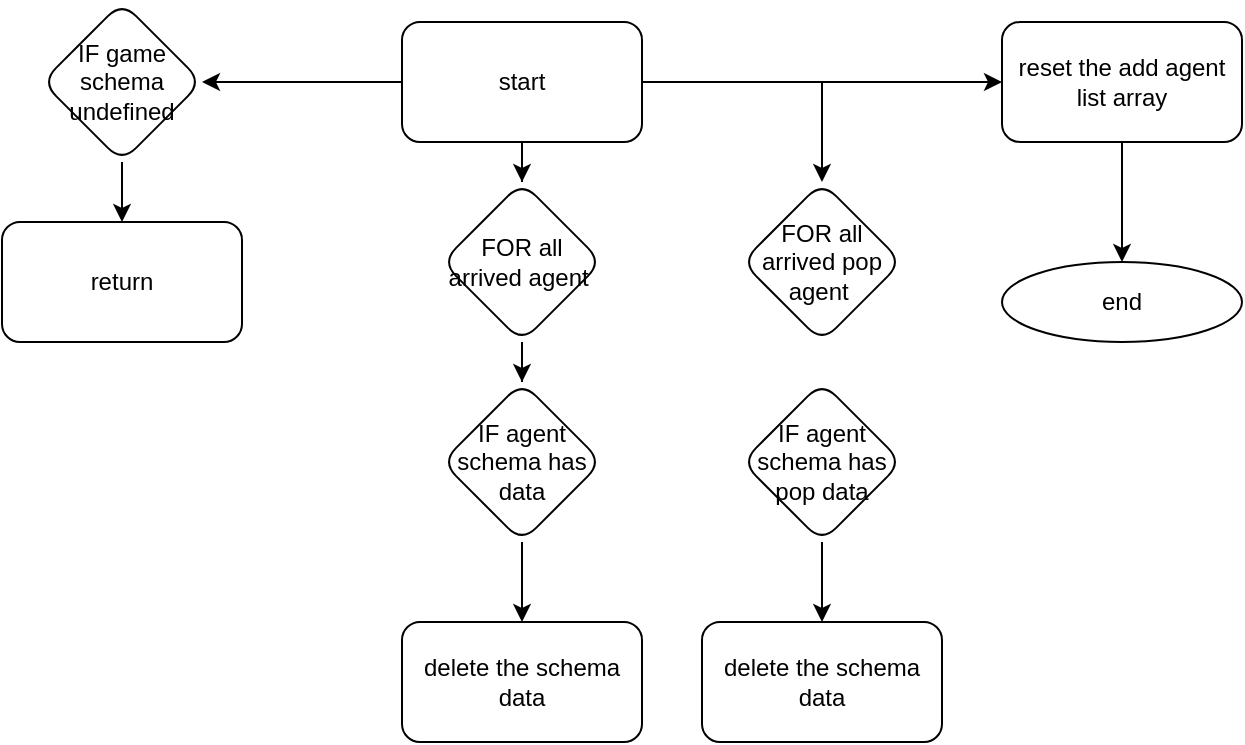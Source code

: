 <mxfile version="17.4.6" type="github">
  <diagram id="mQ4pANM2Xcrk_n10jxO5" name="Page-1">
    <mxGraphModel dx="1038" dy="579" grid="1" gridSize="10" guides="1" tooltips="1" connect="1" arrows="1" fold="1" page="1" pageScale="1" pageWidth="850" pageHeight="1100" math="0" shadow="0">
      <root>
        <mxCell id="0" />
        <mxCell id="1" parent="0" />
        <mxCell id="B1KMPoHkWrvq6i-juj9b-3" value="" style="edgeStyle=orthogonalEdgeStyle;rounded=0;orthogonalLoop=1;jettySize=auto;html=1;" edge="1" parent="1" source="B1KMPoHkWrvq6i-juj9b-1" target="B1KMPoHkWrvq6i-juj9b-2">
          <mxGeometry relative="1" as="geometry" />
        </mxCell>
        <mxCell id="B1KMPoHkWrvq6i-juj9b-7" value="" style="edgeStyle=orthogonalEdgeStyle;rounded=0;orthogonalLoop=1;jettySize=auto;html=1;" edge="1" parent="1" source="B1KMPoHkWrvq6i-juj9b-1" target="B1KMPoHkWrvq6i-juj9b-6">
          <mxGeometry relative="1" as="geometry" />
        </mxCell>
        <mxCell id="B1KMPoHkWrvq6i-juj9b-16" style="edgeStyle=orthogonalEdgeStyle;rounded=0;orthogonalLoop=1;jettySize=auto;html=1;" edge="1" parent="1" source="B1KMPoHkWrvq6i-juj9b-1" target="B1KMPoHkWrvq6i-juj9b-12">
          <mxGeometry relative="1" as="geometry" />
        </mxCell>
        <mxCell id="B1KMPoHkWrvq6i-juj9b-18" value="" style="edgeStyle=orthogonalEdgeStyle;rounded=0;orthogonalLoop=1;jettySize=auto;html=1;" edge="1" parent="1" source="B1KMPoHkWrvq6i-juj9b-1" target="B1KMPoHkWrvq6i-juj9b-17">
          <mxGeometry relative="1" as="geometry" />
        </mxCell>
        <mxCell id="B1KMPoHkWrvq6i-juj9b-1" value="start" style="rounded=1;whiteSpace=wrap;html=1;" vertex="1" parent="1">
          <mxGeometry x="320" y="30" width="120" height="60" as="geometry" />
        </mxCell>
        <mxCell id="B1KMPoHkWrvq6i-juj9b-5" value="" style="edgeStyle=orthogonalEdgeStyle;rounded=0;orthogonalLoop=1;jettySize=auto;html=1;" edge="1" parent="1" source="B1KMPoHkWrvq6i-juj9b-2" target="B1KMPoHkWrvq6i-juj9b-4">
          <mxGeometry relative="1" as="geometry" />
        </mxCell>
        <mxCell id="B1KMPoHkWrvq6i-juj9b-2" value="IF game schema undefined" style="rhombus;whiteSpace=wrap;html=1;rounded=1;" vertex="1" parent="1">
          <mxGeometry x="140" y="20" width="80" height="80" as="geometry" />
        </mxCell>
        <mxCell id="B1KMPoHkWrvq6i-juj9b-4" value="return" style="whiteSpace=wrap;html=1;rounded=1;" vertex="1" parent="1">
          <mxGeometry x="120" y="130" width="120" height="60" as="geometry" />
        </mxCell>
        <mxCell id="B1KMPoHkWrvq6i-juj9b-9" value="" style="edgeStyle=orthogonalEdgeStyle;rounded=0;orthogonalLoop=1;jettySize=auto;html=1;" edge="1" parent="1" source="B1KMPoHkWrvq6i-juj9b-6" target="B1KMPoHkWrvq6i-juj9b-8">
          <mxGeometry relative="1" as="geometry" />
        </mxCell>
        <mxCell id="B1KMPoHkWrvq6i-juj9b-6" value="FOR all arrived agent&amp;nbsp;" style="rhombus;whiteSpace=wrap;html=1;rounded=1;" vertex="1" parent="1">
          <mxGeometry x="340" y="110" width="80" height="80" as="geometry" />
        </mxCell>
        <mxCell id="B1KMPoHkWrvq6i-juj9b-11" value="" style="edgeStyle=orthogonalEdgeStyle;rounded=0;orthogonalLoop=1;jettySize=auto;html=1;" edge="1" parent="1" source="B1KMPoHkWrvq6i-juj9b-8" target="B1KMPoHkWrvq6i-juj9b-10">
          <mxGeometry relative="1" as="geometry" />
        </mxCell>
        <mxCell id="B1KMPoHkWrvq6i-juj9b-8" value="IF agent schema has data" style="rhombus;whiteSpace=wrap;html=1;rounded=1;" vertex="1" parent="1">
          <mxGeometry x="340" y="210" width="80" height="80" as="geometry" />
        </mxCell>
        <mxCell id="B1KMPoHkWrvq6i-juj9b-10" value="delete the schema data" style="whiteSpace=wrap;html=1;rounded=1;" vertex="1" parent="1">
          <mxGeometry x="320" y="330" width="120" height="60" as="geometry" />
        </mxCell>
        <mxCell id="B1KMPoHkWrvq6i-juj9b-12" value="FOR all arrived pop agent&amp;nbsp;" style="rhombus;whiteSpace=wrap;html=1;rounded=1;" vertex="1" parent="1">
          <mxGeometry x="490" y="110" width="80" height="80" as="geometry" />
        </mxCell>
        <mxCell id="B1KMPoHkWrvq6i-juj9b-13" value="" style="edgeStyle=orthogonalEdgeStyle;rounded=0;orthogonalLoop=1;jettySize=auto;html=1;" edge="1" parent="1" source="B1KMPoHkWrvq6i-juj9b-14" target="B1KMPoHkWrvq6i-juj9b-15">
          <mxGeometry relative="1" as="geometry" />
        </mxCell>
        <mxCell id="B1KMPoHkWrvq6i-juj9b-14" value="IF agent schema has pop data" style="rhombus;whiteSpace=wrap;html=1;rounded=1;" vertex="1" parent="1">
          <mxGeometry x="490" y="210" width="80" height="80" as="geometry" />
        </mxCell>
        <mxCell id="B1KMPoHkWrvq6i-juj9b-15" value="delete the schema data" style="whiteSpace=wrap;html=1;rounded=1;" vertex="1" parent="1">
          <mxGeometry x="470" y="330" width="120" height="60" as="geometry" />
        </mxCell>
        <mxCell id="B1KMPoHkWrvq6i-juj9b-20" value="" style="edgeStyle=orthogonalEdgeStyle;rounded=0;orthogonalLoop=1;jettySize=auto;html=1;" edge="1" parent="1" source="B1KMPoHkWrvq6i-juj9b-17" target="B1KMPoHkWrvq6i-juj9b-19">
          <mxGeometry relative="1" as="geometry" />
        </mxCell>
        <mxCell id="B1KMPoHkWrvq6i-juj9b-17" value="reset the add agent list array" style="whiteSpace=wrap;html=1;rounded=1;" vertex="1" parent="1">
          <mxGeometry x="620" y="30" width="120" height="60" as="geometry" />
        </mxCell>
        <mxCell id="B1KMPoHkWrvq6i-juj9b-19" value="end" style="ellipse;whiteSpace=wrap;html=1;rounded=1;" vertex="1" parent="1">
          <mxGeometry x="620" y="150" width="120" height="40" as="geometry" />
        </mxCell>
      </root>
    </mxGraphModel>
  </diagram>
</mxfile>
